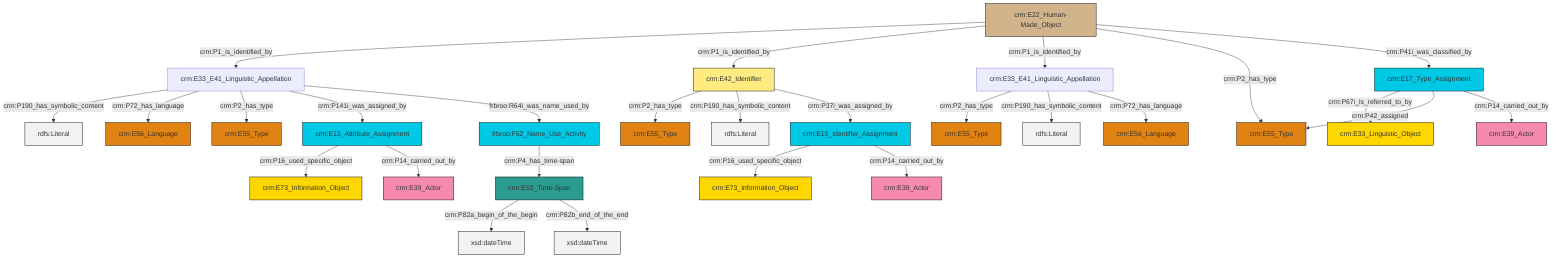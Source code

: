 graph TD
classDef Literal fill:#f2f2f2,stroke:#000000;
classDef CRM_Entity fill:#FFFFFF,stroke:#000000;
classDef Temporal_Entity fill:#00C9E6, stroke:#000000;
classDef Type fill:#E18312, stroke:#000000;
classDef Time-Span fill:#2C9C91, stroke:#000000;
classDef Appellation fill:#FFEB7F, stroke:#000000;
classDef Place fill:#008836, stroke:#000000;
classDef Persistent_Item fill:#B266B2, stroke:#000000;
classDef Conceptual_Object fill:#FFD700, stroke:#000000;
classDef Physical_Thing fill:#D2B48C, stroke:#000000;
classDef Actor fill:#f58aad, stroke:#000000;
classDef PC_Classes fill:#4ce600, stroke:#000000;
classDef Multi fill:#cccccc,stroke:#000000;

2["crm:E33_E41_Linguistic_Appellation"]:::Default -->|crm:P2_has_type| 3["crm:E55_Type"]:::Type
4["crm:E22_Human-Made_Object"]:::Physical_Thing -->|crm:P1_is_identified_by| 5["crm:E33_E41_Linguistic_Appellation"]:::Default
5["crm:E33_E41_Linguistic_Appellation"]:::Default -->|crm:P190_has_symbolic_content| 9[rdfs:Literal]:::Literal
10["crm:E42_Identifier"]:::Appellation -->|crm:P2_has_type| 11["crm:E55_Type"]:::Type
4["crm:E22_Human-Made_Object"]:::Physical_Thing -->|crm:P1_is_identified_by| 10["crm:E42_Identifier"]:::Appellation
2["crm:E33_E41_Linguistic_Appellation"]:::Default -->|crm:P190_has_symbolic_content| 14[rdfs:Literal]:::Literal
15["crm:E52_Time-Span"]:::Time-Span -->|crm:P82a_begin_of_the_begin| 16[xsd:dateTime]:::Literal
5["crm:E33_E41_Linguistic_Appellation"]:::Default -->|crm:P72_has_language| 17["crm:E56_Language"]:::Type
12["crm:E17_Type_Assignment"]:::Temporal_Entity -->|crm:P67i_is_referred_to_by| 18["crm:E33_Linguistic_Object"]:::Conceptual_Object
19["crm:E15_Identifier_Assignment"]:::Temporal_Entity -->|crm:P16_used_specific_object| 20["crm:E73_Information_Object"]:::Conceptual_Object
4["crm:E22_Human-Made_Object"]:::Physical_Thing -->|crm:P1_is_identified_by| 2["crm:E33_E41_Linguistic_Appellation"]:::Default
21["crm:E13_Attribute_Assignment"]:::Temporal_Entity -->|crm:P16_used_specific_object| 24["crm:E73_Information_Object"]:::Conceptual_Object
19["crm:E15_Identifier_Assignment"]:::Temporal_Entity -->|crm:P14_carried_out_by| 25["crm:E39_Actor"]:::Actor
2["crm:E33_E41_Linguistic_Appellation"]:::Default -->|crm:P72_has_language| 26["crm:E56_Language"]:::Type
5["crm:E33_E41_Linguistic_Appellation"]:::Default -->|crm:P2_has_type| 30["crm:E55_Type"]:::Type
15["crm:E52_Time-Span"]:::Time-Span -->|crm:P82b_end_of_the_end| 36[xsd:dateTime]:::Literal
34["frbroo:F52_Name_Use_Activity"]:::Temporal_Entity -->|crm:P4_has_time-span| 15["crm:E52_Time-Span"]:::Time-Span
4["crm:E22_Human-Made_Object"]:::Physical_Thing -->|crm:P2_has_type| 0["crm:E55_Type"]:::Type
10["crm:E42_Identifier"]:::Appellation -->|crm:P190_has_symbolic_content| 39[rdfs:Literal]:::Literal
10["crm:E42_Identifier"]:::Appellation -->|crm:P37i_was_assigned_by| 19["crm:E15_Identifier_Assignment"]:::Temporal_Entity
12["crm:E17_Type_Assignment"]:::Temporal_Entity -->|crm:P42_assigned| 0["crm:E55_Type"]:::Type
21["crm:E13_Attribute_Assignment"]:::Temporal_Entity -->|crm:P14_carried_out_by| 6["crm:E39_Actor"]:::Actor
5["crm:E33_E41_Linguistic_Appellation"]:::Default -->|crm:P141i_was_assigned_by| 21["crm:E13_Attribute_Assignment"]:::Temporal_Entity
5["crm:E33_E41_Linguistic_Appellation"]:::Default -->|frbroo:R64i_was_name_used_by| 34["frbroo:F52_Name_Use_Activity"]:::Temporal_Entity
4["crm:E22_Human-Made_Object"]:::Physical_Thing -->|crm:P41i_was_classified_by| 12["crm:E17_Type_Assignment"]:::Temporal_Entity
12["crm:E17_Type_Assignment"]:::Temporal_Entity -->|crm:P14_carried_out_by| 27["crm:E39_Actor"]:::Actor
